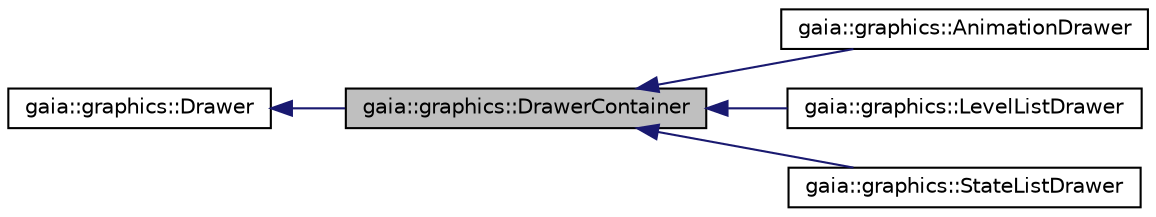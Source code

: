 digraph G
{
  edge [fontname="Helvetica",fontsize="10",labelfontname="Helvetica",labelfontsize="10"];
  node [fontname="Helvetica",fontsize="10",shape=record];
  rankdir=LR;
  Node1 [label="gaia::graphics::DrawerContainer",height=0.2,width=0.4,color="black", fillcolor="grey75", style="filled" fontcolor="black"];
  Node2 -> Node1 [dir=back,color="midnightblue",fontsize="10",style="solid",fontname="Helvetica"];
  Node2 [label="gaia::graphics::Drawer",height=0.2,width=0.4,color="black", fillcolor="white", style="filled",URL="$df/d4b/classgaia_1_1graphics_1_1_drawer.html",tooltip="A Drawer is a general abstraction for &quot;an object used to draw something.&quot; Most often you will deal wi..."];
  Node1 -> Node3 [dir=back,color="midnightblue",fontsize="10",style="solid",fontname="Helvetica"];
  Node3 [label="gaia::graphics::AnimationDrawer",height=0.2,width=0.4,color="black", fillcolor="white", style="filled",URL="$d4/d9c/classgaia_1_1graphics_1_1_animation_drawer.html",tooltip="An object used to create frame-by-frame animations, defined by a series of Drawer objects..."];
  Node1 -> Node4 [dir=back,color="midnightblue",fontsize="10",style="solid",fontname="Helvetica"];
  Node4 [label="gaia::graphics::LevelListDrawer",height=0.2,width=0.4,color="black", fillcolor="white", style="filled",URL="$d2/dde/classgaia_1_1graphics_1_1_level_list_drawer.html",tooltip="A resource that manages a number of alternate Drawers, each assigned a maximum numerical value..."];
  Node1 -> Node5 [dir=back,color="midnightblue",fontsize="10",style="solid",fontname="Helvetica"];
  Node5 [label="gaia::graphics::StateListDrawer",height=0.2,width=0.4,color="black", fillcolor="white", style="filled",URL="$da/dbc/classgaia_1_1graphics_1_1_state_list_drawer.html",tooltip="Lets you assign a number of graphic images to a single Drawer and swap out the visible item by a stri..."];
}
